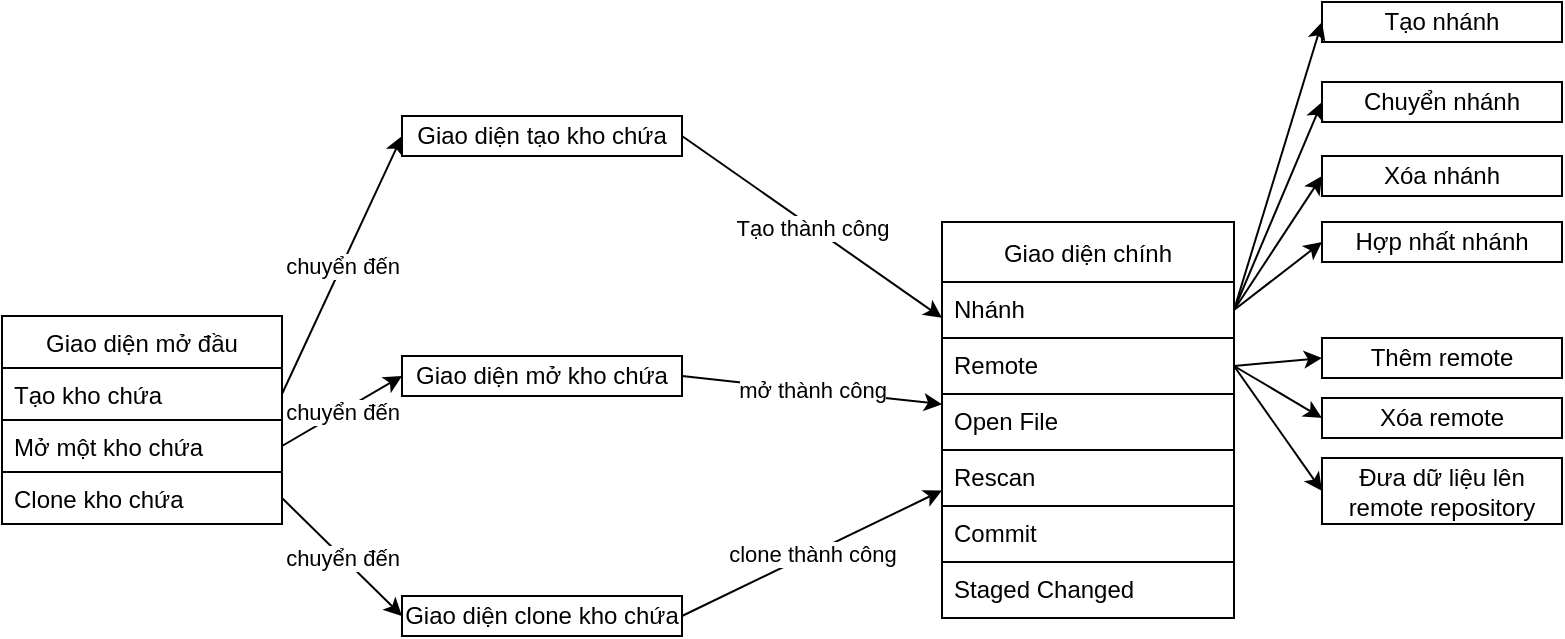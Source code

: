 <mxfile version="14.7.6" type="github">
  <diagram id="cvX1EBs_KrEIVSrY7BYd" name="Page-1">
    <mxGraphModel dx="1038" dy="579" grid="1" gridSize="10" guides="1" tooltips="1" connect="1" arrows="1" fold="1" page="1" pageScale="1" pageWidth="850" pageHeight="1100" math="0" shadow="0">
      <root>
        <mxCell id="0" />
        <mxCell id="1" parent="0" />
        <mxCell id="BgDy7HOdk0-OvTfkr-iP-16" value="Giao diện chính" style="swimlane;fontStyle=0;childLayout=stackLayout;horizontal=1;startSize=30;horizontalStack=0;resizeParent=1;resizeParentMax=0;resizeLast=0;collapsible=1;marginBottom=0;strokeColor=#000000;fillColor=none;direction=east;labelBackgroundColor=none;swimlaneFillColor=none;" vertex="1" parent="1">
          <mxGeometry x="510" y="193" width="146" height="198" as="geometry">
            <mxRectangle x="510" y="193" width="120" height="30" as="alternateBounds" />
          </mxGeometry>
        </mxCell>
        <mxCell id="BgDy7HOdk0-OvTfkr-iP-18" value="Nhánh" style="text;fillColor=none;align=left;verticalAlign=top;spacingLeft=4;spacingRight=4;overflow=hidden;rotatable=0;points=[[0,0.5],[1,0.5]];portConstraint=eastwest;strokeColor=#000000;" vertex="1" parent="BgDy7HOdk0-OvTfkr-iP-16">
          <mxGeometry y="30" width="146" height="28" as="geometry" />
        </mxCell>
        <mxCell id="BgDy7HOdk0-OvTfkr-iP-29" value="Remote" style="text;fillColor=none;align=left;verticalAlign=top;spacingLeft=4;spacingRight=4;overflow=hidden;rotatable=0;points=[[0,0.5],[1,0.5]];portConstraint=eastwest;strokeColor=#000000;" vertex="1" parent="BgDy7HOdk0-OvTfkr-iP-16">
          <mxGeometry y="58" width="146" height="28" as="geometry" />
        </mxCell>
        <mxCell id="BgDy7HOdk0-OvTfkr-iP-30" value="Open File" style="text;fillColor=none;align=left;verticalAlign=top;spacingLeft=4;spacingRight=4;overflow=hidden;rotatable=0;points=[[0,0.5],[1,0.5]];portConstraint=eastwest;strokeColor=#000000;" vertex="1" parent="BgDy7HOdk0-OvTfkr-iP-16">
          <mxGeometry y="86" width="146" height="28" as="geometry" />
        </mxCell>
        <mxCell id="BgDy7HOdk0-OvTfkr-iP-19" value="Rescan" style="text;fillColor=none;align=left;verticalAlign=top;spacingLeft=4;spacingRight=4;overflow=hidden;rotatable=0;points=[[0,0.5],[1,0.5]];portConstraint=eastwest;strokeColor=#000000;" vertex="1" parent="BgDy7HOdk0-OvTfkr-iP-16">
          <mxGeometry y="114" width="146" height="28" as="geometry" />
        </mxCell>
        <mxCell id="BgDy7HOdk0-OvTfkr-iP-32" value="Commit" style="text;fillColor=none;align=left;verticalAlign=top;spacingLeft=4;spacingRight=4;overflow=hidden;rotatable=0;points=[[0,0.5],[1,0.5]];portConstraint=eastwest;strokeColor=#000000;" vertex="1" parent="BgDy7HOdk0-OvTfkr-iP-16">
          <mxGeometry y="142" width="146" height="28" as="geometry" />
        </mxCell>
        <mxCell id="BgDy7HOdk0-OvTfkr-iP-31" value="Staged Changed" style="text;strokeColor=none;fillColor=none;align=left;verticalAlign=top;spacingLeft=4;spacingRight=4;overflow=hidden;rotatable=0;points=[[0,0.5],[1,0.5]];portConstraint=eastwest;" vertex="1" parent="BgDy7HOdk0-OvTfkr-iP-16">
          <mxGeometry y="170" width="146" height="28" as="geometry" />
        </mxCell>
        <mxCell id="BgDy7HOdk0-OvTfkr-iP-2" value="Giao diện mở đầu" style="swimlane;fontStyle=0;childLayout=stackLayout;horizontal=1;startSize=26;horizontalStack=0;resizeParent=1;resizeParentMax=0;resizeLast=0;collapsible=1;marginBottom=0;" vertex="1" parent="1">
          <mxGeometry x="40" y="240" width="140" height="104" as="geometry">
            <mxRectangle x="40" y="240" width="130" height="26" as="alternateBounds" />
          </mxGeometry>
        </mxCell>
        <mxCell id="BgDy7HOdk0-OvTfkr-iP-3" value="Tạo kho chứa" style="text;align=left;verticalAlign=top;spacingLeft=4;spacingRight=4;overflow=hidden;rotatable=0;points=[[0,0.5],[1,0.5]];portConstraint=eastwest;strokeColor=#000000;" vertex="1" parent="BgDy7HOdk0-OvTfkr-iP-2">
          <mxGeometry y="26" width="140" height="26" as="geometry" />
        </mxCell>
        <mxCell id="BgDy7HOdk0-OvTfkr-iP-4" value="Mở một kho chứa" style="text;fillColor=none;align=left;verticalAlign=top;spacingLeft=4;spacingRight=4;overflow=hidden;rotatable=0;points=[[0,0.5],[1,0.5]];portConstraint=eastwest;strokeColor=#000000;" vertex="1" parent="BgDy7HOdk0-OvTfkr-iP-2">
          <mxGeometry y="52" width="140" height="26" as="geometry" />
        </mxCell>
        <mxCell id="BgDy7HOdk0-OvTfkr-iP-5" value="Clone kho chứa" style="text;strokeColor=none;fillColor=none;align=left;verticalAlign=top;spacingLeft=4;spacingRight=4;overflow=hidden;rotatable=0;points=[[0,0.5],[1,0.5]];portConstraint=eastwest;" vertex="1" parent="BgDy7HOdk0-OvTfkr-iP-2">
          <mxGeometry y="78" width="140" height="26" as="geometry" />
        </mxCell>
        <mxCell id="BgDy7HOdk0-OvTfkr-iP-6" value="" style="endArrow=classic;html=1;exitX=1;exitY=0.5;exitDx=0;exitDy=0;entryX=0;entryY=0.5;entryDx=0;entryDy=0;" edge="1" parent="1" source="BgDy7HOdk0-OvTfkr-iP-3" target="BgDy7HOdk0-OvTfkr-iP-15">
          <mxGeometry relative="1" as="geometry">
            <mxPoint x="370" y="300" as="sourcePoint" />
            <mxPoint x="490" y="90" as="targetPoint" />
          </mxGeometry>
        </mxCell>
        <mxCell id="BgDy7HOdk0-OvTfkr-iP-7" value="chuyển đến" style="edgeLabel;resizable=0;html=1;align=center;verticalAlign=middle;" connectable="0" vertex="1" parent="BgDy7HOdk0-OvTfkr-iP-6">
          <mxGeometry relative="1" as="geometry" />
        </mxCell>
        <mxCell id="BgDy7HOdk0-OvTfkr-iP-15" value="Giao diện tạo kho chứa" style="text;html=1;fillColor=none;align=center;verticalAlign=middle;whiteSpace=wrap;rounded=0;strokeColor=#000000;" vertex="1" parent="1">
          <mxGeometry x="240" y="140" width="140" height="20" as="geometry" />
        </mxCell>
        <mxCell id="BgDy7HOdk0-OvTfkr-iP-20" value="" style="endArrow=classic;html=1;exitX=1;exitY=0.5;exitDx=0;exitDy=0;" edge="1" parent="1" source="BgDy7HOdk0-OvTfkr-iP-15" target="BgDy7HOdk0-OvTfkr-iP-16">
          <mxGeometry relative="1" as="geometry">
            <mxPoint x="370" y="270" as="sourcePoint" />
            <mxPoint x="470" y="270" as="targetPoint" />
          </mxGeometry>
        </mxCell>
        <mxCell id="BgDy7HOdk0-OvTfkr-iP-21" value="Tạo thành công" style="edgeLabel;resizable=0;html=1;align=center;verticalAlign=middle;" connectable="0" vertex="1" parent="BgDy7HOdk0-OvTfkr-iP-20">
          <mxGeometry relative="1" as="geometry" />
        </mxCell>
        <mxCell id="BgDy7HOdk0-OvTfkr-iP-33" value="Giao diện mở kho chứa" style="text;html=1;fillColor=none;align=center;verticalAlign=middle;whiteSpace=wrap;rounded=0;strokeColor=#000000;" vertex="1" parent="1">
          <mxGeometry x="240" y="260" width="140" height="20" as="geometry" />
        </mxCell>
        <mxCell id="BgDy7HOdk0-OvTfkr-iP-35" value="" style="endArrow=classic;html=1;exitX=1;exitY=0.5;exitDx=0;exitDy=0;entryX=0;entryY=0.5;entryDx=0;entryDy=0;" edge="1" parent="1" source="BgDy7HOdk0-OvTfkr-iP-4" target="BgDy7HOdk0-OvTfkr-iP-33">
          <mxGeometry relative="1" as="geometry">
            <mxPoint x="240" y="370" as="sourcePoint" />
            <mxPoint x="340" y="370" as="targetPoint" />
          </mxGeometry>
        </mxCell>
        <mxCell id="BgDy7HOdk0-OvTfkr-iP-36" value="chuyển đến" style="edgeLabel;resizable=0;html=1;align=center;verticalAlign=middle;" connectable="0" vertex="1" parent="BgDy7HOdk0-OvTfkr-iP-35">
          <mxGeometry relative="1" as="geometry" />
        </mxCell>
        <mxCell id="BgDy7HOdk0-OvTfkr-iP-37" value="" style="endArrow=classic;html=1;exitX=1;exitY=0.5;exitDx=0;exitDy=0;" edge="1" parent="1" source="BgDy7HOdk0-OvTfkr-iP-33" target="BgDy7HOdk0-OvTfkr-iP-16">
          <mxGeometry relative="1" as="geometry">
            <mxPoint x="190" y="315" as="sourcePoint" />
            <mxPoint x="250" y="280" as="targetPoint" />
          </mxGeometry>
        </mxCell>
        <mxCell id="BgDy7HOdk0-OvTfkr-iP-38" value="mở thành công" style="edgeLabel;resizable=0;html=1;align=center;verticalAlign=middle;" connectable="0" vertex="1" parent="BgDy7HOdk0-OvTfkr-iP-37">
          <mxGeometry relative="1" as="geometry" />
        </mxCell>
        <mxCell id="BgDy7HOdk0-OvTfkr-iP-39" value="Giao diện clone kho chứa" style="text;html=1;fillColor=none;align=center;verticalAlign=middle;whiteSpace=wrap;rounded=0;strokeColor=#000000;" vertex="1" parent="1">
          <mxGeometry x="240" y="380" width="140" height="20" as="geometry" />
        </mxCell>
        <mxCell id="BgDy7HOdk0-OvTfkr-iP-40" value="" style="endArrow=classic;html=1;exitX=1;exitY=0.5;exitDx=0;exitDy=0;entryX=0;entryY=0.5;entryDx=0;entryDy=0;" edge="1" parent="1" source="BgDy7HOdk0-OvTfkr-iP-5" target="BgDy7HOdk0-OvTfkr-iP-39">
          <mxGeometry relative="1" as="geometry">
            <mxPoint x="190" y="315" as="sourcePoint" />
            <mxPoint x="250" y="280" as="targetPoint" />
          </mxGeometry>
        </mxCell>
        <mxCell id="BgDy7HOdk0-OvTfkr-iP-41" value="chuyển đến" style="edgeLabel;resizable=0;html=1;align=center;verticalAlign=middle;" connectable="0" vertex="1" parent="BgDy7HOdk0-OvTfkr-iP-40">
          <mxGeometry relative="1" as="geometry" />
        </mxCell>
        <mxCell id="BgDy7HOdk0-OvTfkr-iP-42" value="" style="endArrow=classic;html=1;exitX=1;exitY=0.5;exitDx=0;exitDy=0;" edge="1" parent="1" source="BgDy7HOdk0-OvTfkr-iP-39" target="BgDy7HOdk0-OvTfkr-iP-16">
          <mxGeometry relative="1" as="geometry">
            <mxPoint x="200" y="325" as="sourcePoint" />
            <mxPoint x="260" y="290" as="targetPoint" />
          </mxGeometry>
        </mxCell>
        <mxCell id="BgDy7HOdk0-OvTfkr-iP-43" value="clone thành công" style="edgeLabel;resizable=0;html=1;align=center;verticalAlign=middle;" connectable="0" vertex="1" parent="BgDy7HOdk0-OvTfkr-iP-42">
          <mxGeometry relative="1" as="geometry" />
        </mxCell>
        <mxCell id="BgDy7HOdk0-OvTfkr-iP-44" value="Tạo nhánh" style="text;html=1;fillColor=none;align=center;verticalAlign=middle;whiteSpace=wrap;rounded=0;strokeColor=#000000;" vertex="1" parent="1">
          <mxGeometry x="700" y="83" width="120" height="20" as="geometry" />
        </mxCell>
        <mxCell id="BgDy7HOdk0-OvTfkr-iP-45" value="" style="endArrow=classic;html=1;exitX=1;exitY=0.5;exitDx=0;exitDy=0;entryX=0;entryY=0.5;entryDx=0;entryDy=0;" edge="1" parent="1" source="BgDy7HOdk0-OvTfkr-iP-18" target="BgDy7HOdk0-OvTfkr-iP-44">
          <mxGeometry relative="1" as="geometry">
            <mxPoint x="390" y="280" as="sourcePoint" />
            <mxPoint x="520" y="294.089" as="targetPoint" />
          </mxGeometry>
        </mxCell>
        <mxCell id="BgDy7HOdk0-OvTfkr-iP-47" value="Chuyển nhánh" style="text;html=1;fillColor=none;align=center;verticalAlign=middle;whiteSpace=wrap;rounded=0;strokeColor=#000000;" vertex="1" parent="1">
          <mxGeometry x="700" y="123" width="120" height="20" as="geometry" />
        </mxCell>
        <mxCell id="BgDy7HOdk0-OvTfkr-iP-48" value="" style="endArrow=classic;html=1;exitX=1;exitY=0.5;exitDx=0;exitDy=0;entryX=0;entryY=0.5;entryDx=0;entryDy=0;" edge="1" parent="1" source="BgDy7HOdk0-OvTfkr-iP-18" target="BgDy7HOdk0-OvTfkr-iP-47">
          <mxGeometry relative="1" as="geometry">
            <mxPoint x="666" y="247" as="sourcePoint" />
            <mxPoint x="710" y="130" as="targetPoint" />
          </mxGeometry>
        </mxCell>
        <mxCell id="BgDy7HOdk0-OvTfkr-iP-49" value="" style="endArrow=classic;html=1;exitX=1;exitY=0.5;exitDx=0;exitDy=0;entryX=0;entryY=0.5;entryDx=0;entryDy=0;" edge="1" parent="1" source="BgDy7HOdk0-OvTfkr-iP-18" target="BgDy7HOdk0-OvTfkr-iP-50">
          <mxGeometry relative="1" as="geometry">
            <mxPoint x="676" y="257" as="sourcePoint" />
            <mxPoint x="700" y="200" as="targetPoint" />
          </mxGeometry>
        </mxCell>
        <mxCell id="BgDy7HOdk0-OvTfkr-iP-50" value="Xóa nhánh" style="text;html=1;fillColor=none;align=center;verticalAlign=middle;whiteSpace=wrap;rounded=0;strokeColor=#000000;" vertex="1" parent="1">
          <mxGeometry x="700" y="160" width="120" height="20" as="geometry" />
        </mxCell>
        <mxCell id="BgDy7HOdk0-OvTfkr-iP-51" value="Hợp nhất nhánh" style="text;html=1;fillColor=none;align=center;verticalAlign=middle;whiteSpace=wrap;rounded=0;strokeColor=#000000;" vertex="1" parent="1">
          <mxGeometry x="700" y="193" width="120" height="20" as="geometry" />
        </mxCell>
        <mxCell id="BgDy7HOdk0-OvTfkr-iP-52" value="" style="endArrow=classic;html=1;exitX=1;exitY=0.5;exitDx=0;exitDy=0;entryX=0;entryY=0.5;entryDx=0;entryDy=0;" edge="1" parent="1" source="BgDy7HOdk0-OvTfkr-iP-18" target="BgDy7HOdk0-OvTfkr-iP-51">
          <mxGeometry relative="1" as="geometry">
            <mxPoint x="666" y="247" as="sourcePoint" />
            <mxPoint x="710" y="213" as="targetPoint" />
          </mxGeometry>
        </mxCell>
        <mxCell id="BgDy7HOdk0-OvTfkr-iP-53" value="Thêm remote" style="text;html=1;fillColor=none;align=center;verticalAlign=middle;whiteSpace=wrap;rounded=0;strokeColor=#000000;" vertex="1" parent="1">
          <mxGeometry x="700" y="251" width="120" height="20" as="geometry" />
        </mxCell>
        <mxCell id="BgDy7HOdk0-OvTfkr-iP-54" value="Xóa remote" style="text;html=1;fillColor=none;align=center;verticalAlign=middle;whiteSpace=wrap;rounded=0;strokeColor=#000000;" vertex="1" parent="1">
          <mxGeometry x="700" y="281" width="120" height="20" as="geometry" />
        </mxCell>
        <mxCell id="BgDy7HOdk0-OvTfkr-iP-55" value="Đưa dữ liệu lên remote repository" style="text;html=1;fillColor=none;align=center;verticalAlign=middle;whiteSpace=wrap;rounded=0;strokeColor=#000000;" vertex="1" parent="1">
          <mxGeometry x="700" y="311" width="120" height="33" as="geometry" />
        </mxCell>
        <mxCell id="BgDy7HOdk0-OvTfkr-iP-57" value="" style="endArrow=classic;html=1;exitX=1;exitY=0.5;exitDx=0;exitDy=0;entryX=0;entryY=0.5;entryDx=0;entryDy=0;" edge="1" parent="1" source="BgDy7HOdk0-OvTfkr-iP-29" target="BgDy7HOdk0-OvTfkr-iP-53">
          <mxGeometry relative="1" as="geometry">
            <mxPoint x="666" y="247" as="sourcePoint" />
            <mxPoint x="710" y="213" as="targetPoint" />
          </mxGeometry>
        </mxCell>
        <mxCell id="BgDy7HOdk0-OvTfkr-iP-58" value="" style="endArrow=classic;html=1;exitX=1;exitY=0.5;exitDx=0;exitDy=0;entryX=0;entryY=0.5;entryDx=0;entryDy=0;" edge="1" parent="1" source="BgDy7HOdk0-OvTfkr-iP-29" target="BgDy7HOdk0-OvTfkr-iP-54">
          <mxGeometry relative="1" as="geometry">
            <mxPoint x="676" y="257" as="sourcePoint" />
            <mxPoint x="720" y="223" as="targetPoint" />
          </mxGeometry>
        </mxCell>
        <mxCell id="BgDy7HOdk0-OvTfkr-iP-59" value="" style="endArrow=classic;html=1;exitX=1;exitY=0.5;exitDx=0;exitDy=0;entryX=0;entryY=0.5;entryDx=0;entryDy=0;" edge="1" parent="1" source="BgDy7HOdk0-OvTfkr-iP-29" target="BgDy7HOdk0-OvTfkr-iP-55">
          <mxGeometry relative="1" as="geometry">
            <mxPoint x="686" y="267" as="sourcePoint" />
            <mxPoint x="730" y="233" as="targetPoint" />
          </mxGeometry>
        </mxCell>
      </root>
    </mxGraphModel>
  </diagram>
</mxfile>
